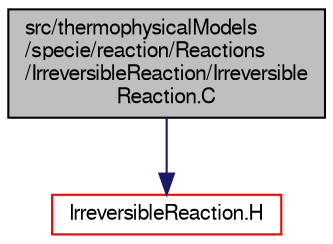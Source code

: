 digraph "src/thermophysicalModels/specie/reaction/Reactions/IrreversibleReaction/IrreversibleReaction.C"
{
  bgcolor="transparent";
  edge [fontname="FreeSans",fontsize="10",labelfontname="FreeSans",labelfontsize="10"];
  node [fontname="FreeSans",fontsize="10",shape=record];
  Node1 [label="src/thermophysicalModels\l/specie/reaction/Reactions\l/IrreversibleReaction/Irreversible\lReaction.C",height=0.2,width=0.4,color="black", fillcolor="grey75", style="filled" fontcolor="black"];
  Node1 -> Node2 [color="midnightblue",fontsize="10",style="solid",fontname="FreeSans"];
  Node2 [label="IrreversibleReaction.H",height=0.2,width=0.4,color="red",URL="$a09837.html"];
}
